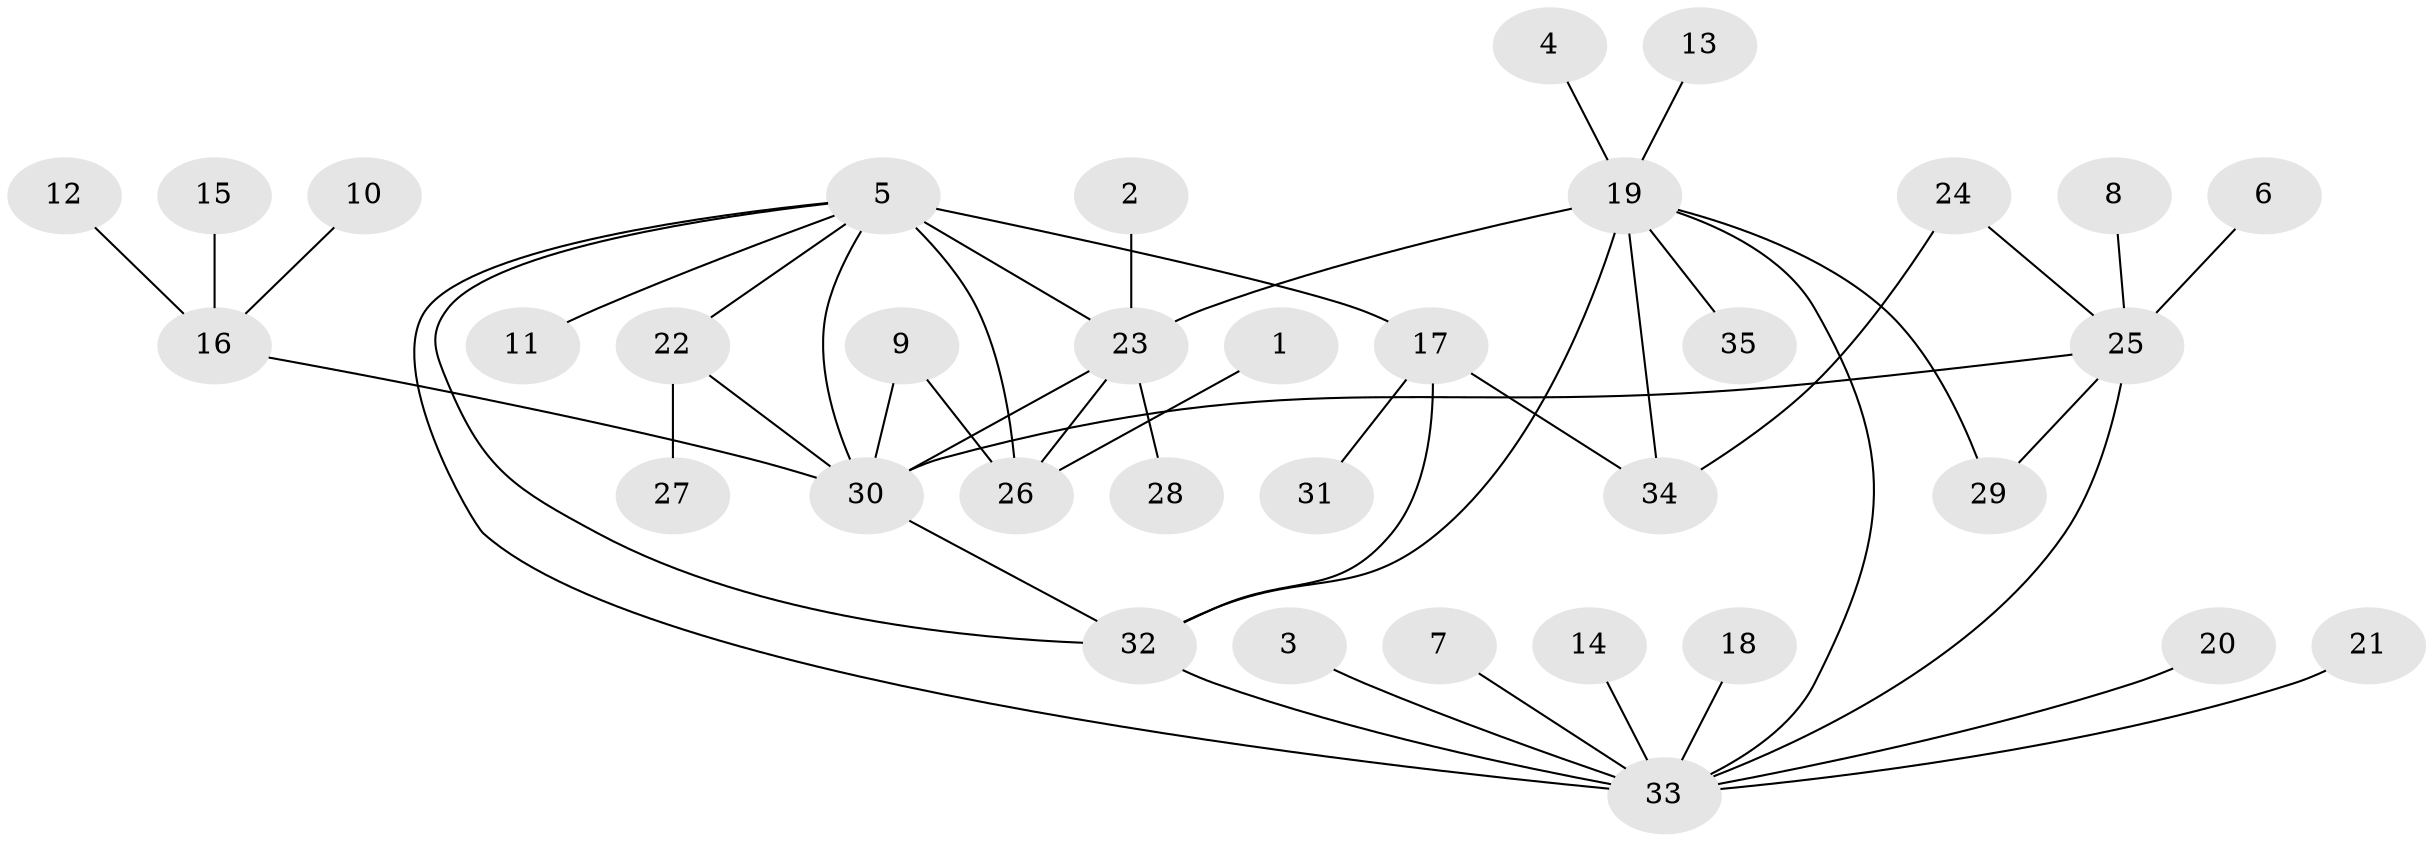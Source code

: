 // original degree distribution, {4: 0.028985507246376812, 7: 0.028985507246376812, 6: 0.057971014492753624, 5: 0.08695652173913043, 10: 0.014492753623188406, 8: 0.028985507246376812, 3: 0.057971014492753624, 1: 0.5507246376811594, 2: 0.14492753623188406}
// Generated by graph-tools (version 1.1) at 2025/50/03/09/25 03:50:29]
// undirected, 35 vertices, 47 edges
graph export_dot {
graph [start="1"]
  node [color=gray90,style=filled];
  1;
  2;
  3;
  4;
  5;
  6;
  7;
  8;
  9;
  10;
  11;
  12;
  13;
  14;
  15;
  16;
  17;
  18;
  19;
  20;
  21;
  22;
  23;
  24;
  25;
  26;
  27;
  28;
  29;
  30;
  31;
  32;
  33;
  34;
  35;
  1 -- 26 [weight=1.0];
  2 -- 23 [weight=1.0];
  3 -- 33 [weight=1.0];
  4 -- 19 [weight=1.0];
  5 -- 11 [weight=1.0];
  5 -- 17 [weight=1.0];
  5 -- 22 [weight=1.0];
  5 -- 23 [weight=2.0];
  5 -- 26 [weight=2.0];
  5 -- 30 [weight=1.0];
  5 -- 32 [weight=1.0];
  5 -- 33 [weight=1.0];
  6 -- 25 [weight=1.0];
  7 -- 33 [weight=1.0];
  8 -- 25 [weight=1.0];
  9 -- 26 [weight=1.0];
  9 -- 30 [weight=1.0];
  10 -- 16 [weight=1.0];
  12 -- 16 [weight=1.0];
  13 -- 19 [weight=1.0];
  14 -- 33 [weight=1.0];
  15 -- 16 [weight=1.0];
  16 -- 30 [weight=1.0];
  17 -- 31 [weight=1.0];
  17 -- 32 [weight=1.0];
  17 -- 34 [weight=1.0];
  18 -- 33 [weight=1.0];
  19 -- 23 [weight=2.0];
  19 -- 29 [weight=1.0];
  19 -- 32 [weight=1.0];
  19 -- 33 [weight=1.0];
  19 -- 34 [weight=1.0];
  19 -- 35 [weight=1.0];
  20 -- 33 [weight=1.0];
  21 -- 33 [weight=1.0];
  22 -- 27 [weight=1.0];
  22 -- 30 [weight=1.0];
  23 -- 26 [weight=1.0];
  23 -- 28 [weight=1.0];
  23 -- 30 [weight=1.0];
  24 -- 25 [weight=1.0];
  24 -- 34 [weight=1.0];
  25 -- 29 [weight=1.0];
  25 -- 30 [weight=2.0];
  25 -- 33 [weight=1.0];
  30 -- 32 [weight=1.0];
  32 -- 33 [weight=1.0];
}
